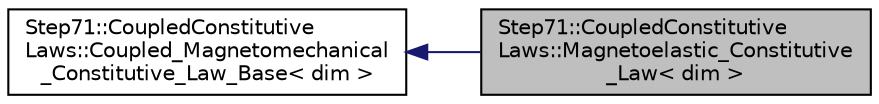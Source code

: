digraph "Step71::CoupledConstitutiveLaws::Magnetoelastic_Constitutive_Law&lt; dim &gt;"
{
 // LATEX_PDF_SIZE
  edge [fontname="Helvetica",fontsize="10",labelfontname="Helvetica",labelfontsize="10"];
  node [fontname="Helvetica",fontsize="10",shape=record];
  rankdir="LR";
  Node1 [label="Step71::CoupledConstitutive\lLaws::Magnetoelastic_Constitutive\l_Law\< dim \>",height=0.2,width=0.4,color="black", fillcolor="grey75", style="filled", fontcolor="black",tooltip=" "];
  Node2 -> Node1 [dir="back",color="midnightblue",fontsize="10",style="solid",fontname="Helvetica"];
  Node2 [label="Step71::CoupledConstitutive\lLaws::Coupled_Magnetomechanical\l_Constitutive_Law_Base\< dim \>",height=0.2,width=0.4,color="black", fillcolor="white", style="filled",URL="$classStep71_1_1CoupledConstitutiveLaws_1_1Coupled__Magnetomechanical__Constitutive__Law__Base.html",tooltip=" "];
}
